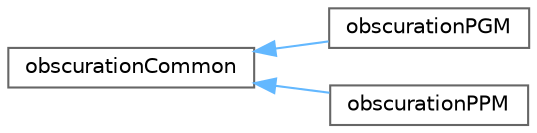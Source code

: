 digraph "Graphical Class Hierarchy"
{
 // LATEX_PDF_SIZE
  bgcolor="transparent";
  edge [fontname=Helvetica,fontsize=10,labelfontname=Helvetica,labelfontsize=10];
  node [fontname=Helvetica,fontsize=10,shape=box,height=0.2,width=0.4];
  rankdir="LR";
  Node0 [id="Node000000",label="obscurationCommon",height=0.2,width=0.4,color="grey40", fillcolor="white", style="filled",URL="$classobscuration_common.html",tooltip="This class contains common and useful methods for obscuring images."];
  Node0 -> Node1 [id="edge3_Node000000_Node000001",dir="back",color="steelblue1",style="solid",tooltip=" "];
  Node1 [id="Node000001",label="obscurationPGM",height=0.2,width=0.4,color="grey40", fillcolor="white", style="filled",URL="$classobscuration_p_g_m.html",tooltip="A subclass of obscurationCommon for obscuring images in the PGM format."];
  Node0 -> Node2 [id="edge4_Node000000_Node000002",dir="back",color="steelblue1",style="solid",tooltip=" "];
  Node2 [id="Node000002",label="obscurationPPM",height=0.2,width=0.4,color="grey40", fillcolor="white", style="filled",URL="$classobscuration_p_p_m.html",tooltip="This class implements various image obscuration techniques for the PPM image format."];
}
